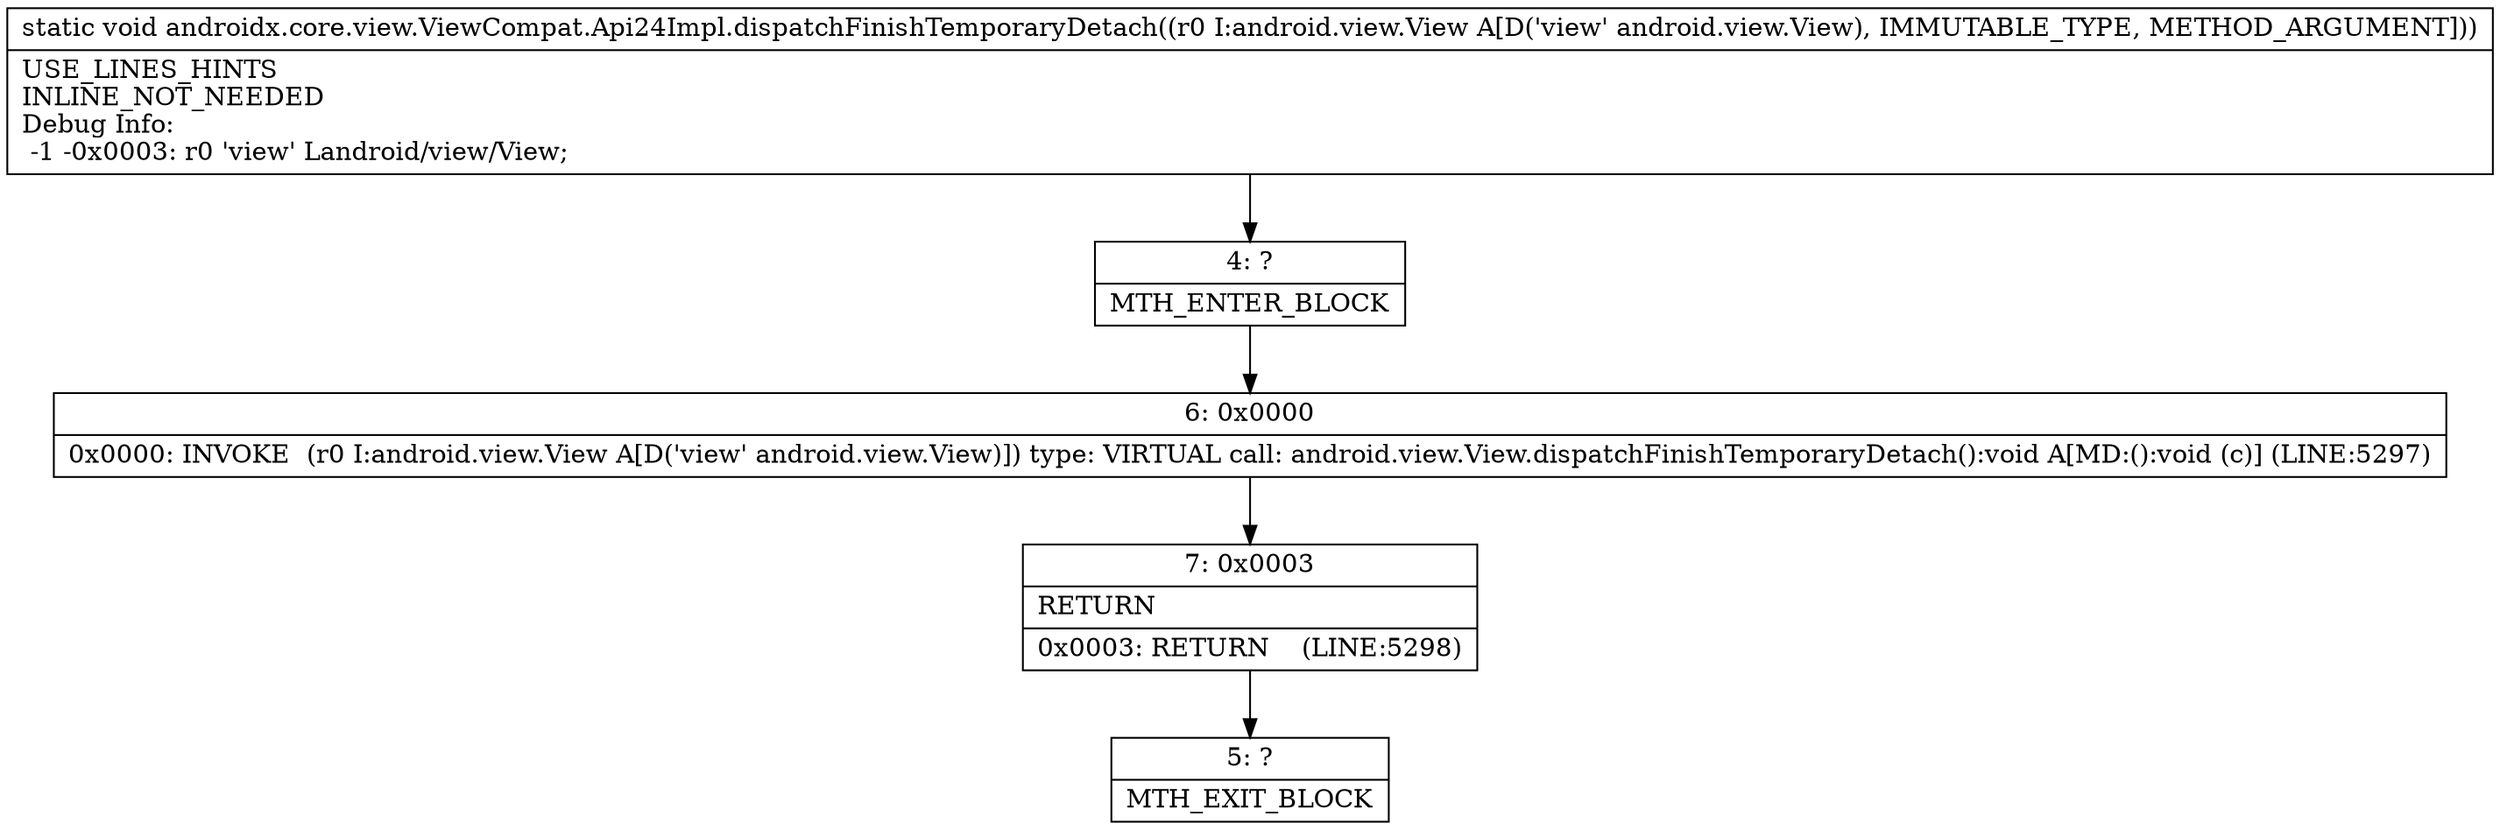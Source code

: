 digraph "CFG forandroidx.core.view.ViewCompat.Api24Impl.dispatchFinishTemporaryDetach(Landroid\/view\/View;)V" {
Node_4 [shape=record,label="{4\:\ ?|MTH_ENTER_BLOCK\l}"];
Node_6 [shape=record,label="{6\:\ 0x0000|0x0000: INVOKE  (r0 I:android.view.View A[D('view' android.view.View)]) type: VIRTUAL call: android.view.View.dispatchFinishTemporaryDetach():void A[MD:():void (c)] (LINE:5297)\l}"];
Node_7 [shape=record,label="{7\:\ 0x0003|RETURN\l|0x0003: RETURN    (LINE:5298)\l}"];
Node_5 [shape=record,label="{5\:\ ?|MTH_EXIT_BLOCK\l}"];
MethodNode[shape=record,label="{static void androidx.core.view.ViewCompat.Api24Impl.dispatchFinishTemporaryDetach((r0 I:android.view.View A[D('view' android.view.View), IMMUTABLE_TYPE, METHOD_ARGUMENT]))  | USE_LINES_HINTS\lINLINE_NOT_NEEDED\lDebug Info:\l  \-1 \-0x0003: r0 'view' Landroid\/view\/View;\l}"];
MethodNode -> Node_4;Node_4 -> Node_6;
Node_6 -> Node_7;
Node_7 -> Node_5;
}

